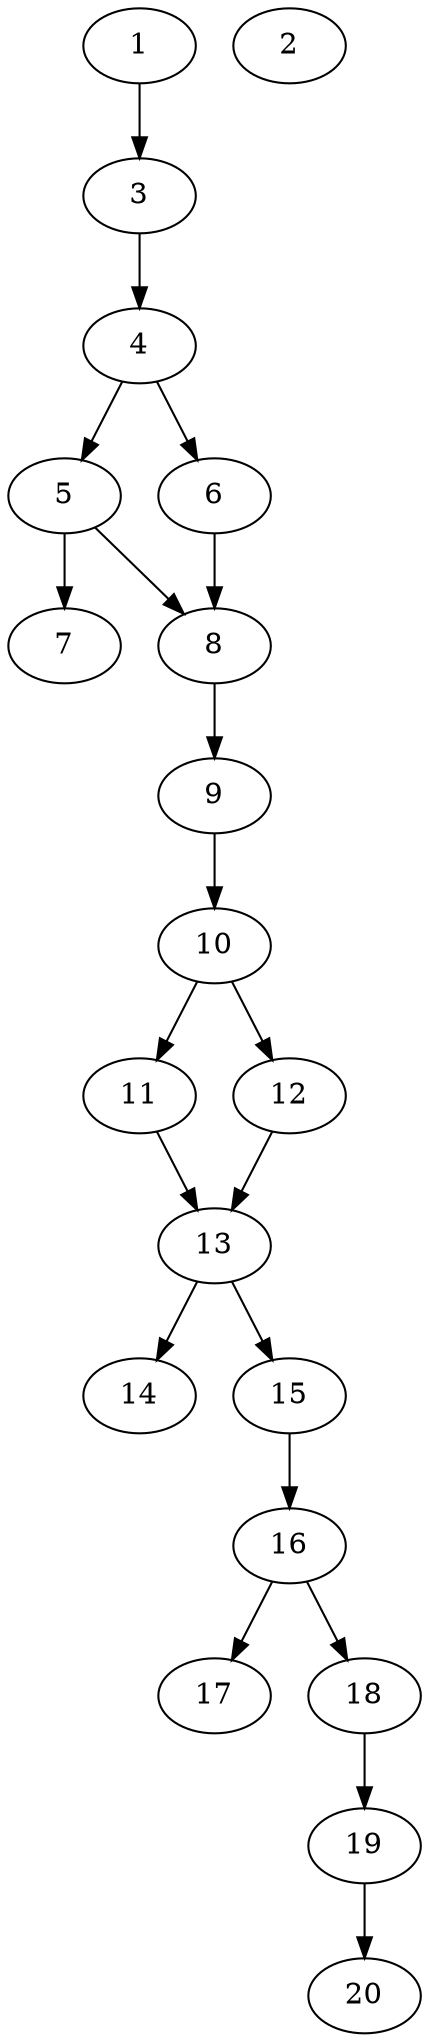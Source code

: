// DAG automatically generated by daggen at Thu Oct  3 13:58:42 2019
// ./daggen --dot -n 20 --ccr 0.4 --fat 0.3 --regular 0.7 --density 0.6 --mindata 5242880 --maxdata 52428800 
digraph G {
  1 [size="64207360", alpha="0.12", expect_size="25682944"] 
  1 -> 3 [size ="25682944"]
  2 [size="22499840", alpha="0.03", expect_size="8999936"] 
  3 [size="68270080", alpha="0.01", expect_size="27308032"] 
  3 -> 4 [size ="27308032"]
  4 [size="99264000", alpha="0.16", expect_size="39705600"] 
  4 -> 5 [size ="39705600"]
  4 -> 6 [size ="39705600"]
  5 [size="40563200", alpha="0.12", expect_size="16225280"] 
  5 -> 7 [size ="16225280"]
  5 -> 8 [size ="16225280"]
  6 [size="75456000", alpha="0.11", expect_size="30182400"] 
  6 -> 8 [size ="30182400"]
  7 [size="121338880", alpha="0.03", expect_size="48535552"] 
  8 [size="77025280", alpha="0.03", expect_size="30810112"] 
  8 -> 9 [size ="30810112"]
  9 [size="38842880", alpha="0.20", expect_size="15537152"] 
  9 -> 10 [size ="15537152"]
  10 [size="73832960", alpha="0.05", expect_size="29533184"] 
  10 -> 11 [size ="29533184"]
  10 -> 12 [size ="29533184"]
  11 [size="77568000", alpha="0.08", expect_size="31027200"] 
  11 -> 13 [size ="31027200"]
  12 [size="28590080", alpha="0.15", expect_size="11436032"] 
  12 -> 13 [size ="11436032"]
  13 [size="47239680", alpha="0.12", expect_size="18895872"] 
  13 -> 14 [size ="18895872"]
  13 -> 15 [size ="18895872"]
  14 [size="55736320", alpha="0.13", expect_size="22294528"] 
  15 [size="30781440", alpha="0.13", expect_size="12312576"] 
  15 -> 16 [size ="12312576"]
  16 [size="99532800", alpha="0.02", expect_size="39813120"] 
  16 -> 17 [size ="39813120"]
  16 -> 18 [size ="39813120"]
  17 [size="45145600", alpha="0.13", expect_size="18058240"] 
  18 [size="60042240", alpha="0.10", expect_size="24016896"] 
  18 -> 19 [size ="24016896"]
  19 [size="76231680", alpha="0.10", expect_size="30492672"] 
  19 -> 20 [size ="30492672"]
  20 [size="75745280", alpha="0.02", expect_size="30298112"] 
}
